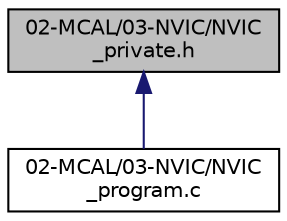digraph "02-MCAL/03-NVIC/NVIC_private.h"
{
 // LATEX_PDF_SIZE
  edge [fontname="Helvetica",fontsize="10",labelfontname="Helvetica",labelfontsize="10"];
  node [fontname="Helvetica",fontsize="10",shape=record];
  Node1 [label="02-MCAL/03-NVIC/NVIC\l_private.h",height=0.2,width=0.4,color="black", fillcolor="grey75", style="filled", fontcolor="black",tooltip="This file contains the Registers and the macros for the NVIC Driver the User shouldn't see this."];
  Node1 -> Node2 [dir="back",color="midnightblue",fontsize="10",style="solid",fontname="Helvetica"];
  Node2 [label="02-MCAL/03-NVIC/NVIC\l_program.c",height=0.2,width=0.4,color="black", fillcolor="white", style="filled",URL="$_n_v_i_c__program_8c.html",tooltip="This File contains the source code of the NVIC Driver Functions for Target stm32f10x."];
}
